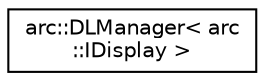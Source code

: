 digraph "Graphical Class Hierarchy"
{
 // LATEX_PDF_SIZE
  edge [fontname="Helvetica",fontsize="10",labelfontname="Helvetica",labelfontsize="10"];
  node [fontname="Helvetica",fontsize="10",shape=record];
  rankdir="LR";
  Node0 [label="arc::DLManager\< arc\l::IDisplay \>",height=0.2,width=0.4,color="black", fillcolor="white", style="filled",URL="$classarc_1_1DLManager.html",tooltip=" "];
}

